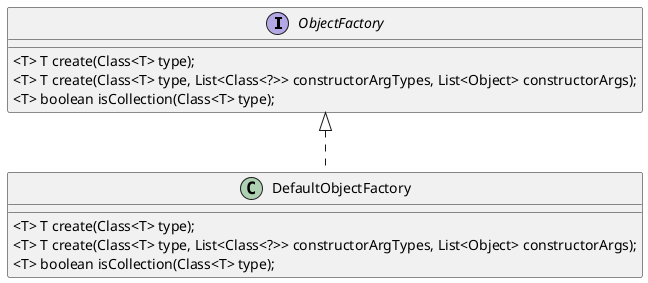 @startuml

interface ObjectFactory {
    <T> T create(Class<T> type);
    <T> T create(Class<T> type, List<Class<?>> constructorArgTypes, List<Object> constructorArgs);
    <T> boolean isCollection(Class<T> type);
}

class DefaultObjectFactory {
    <T> T create(Class<T> type);
    <T> T create(Class<T> type, List<Class<?>> constructorArgTypes, List<Object> constructorArgs);
    <T> boolean isCollection(Class<T> type);
}


ObjectFactory <|.. DefaultObjectFactory

@enduml